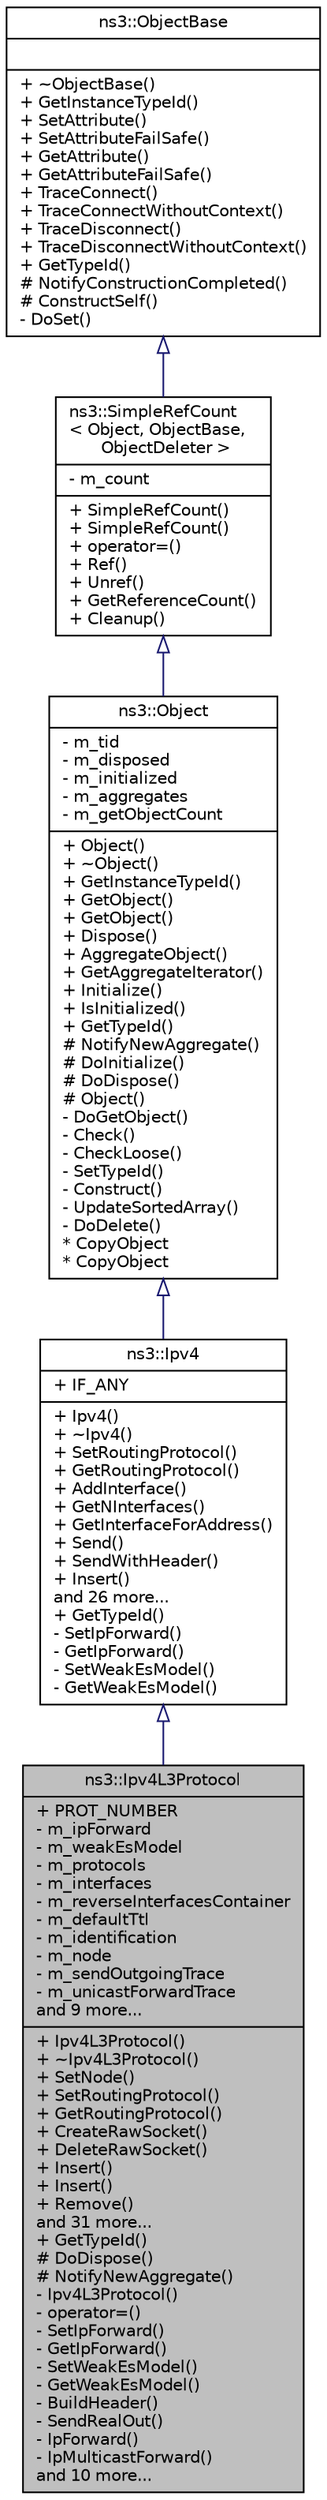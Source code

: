 digraph "ns3::Ipv4L3Protocol"
{
  edge [fontname="Helvetica",fontsize="10",labelfontname="Helvetica",labelfontsize="10"];
  node [fontname="Helvetica",fontsize="10",shape=record];
  Node1 [label="{ns3::Ipv4L3Protocol\n|+ PROT_NUMBER\l- m_ipForward\l- m_weakEsModel\l- m_protocols\l- m_interfaces\l- m_reverseInterfacesContainer\l- m_defaultTtl\l- m_identification\l- m_node\l- m_sendOutgoingTrace\l- m_unicastForwardTrace\land 9 more...\l|+ Ipv4L3Protocol()\l+ ~Ipv4L3Protocol()\l+ SetNode()\l+ SetRoutingProtocol()\l+ GetRoutingProtocol()\l+ CreateRawSocket()\l+ DeleteRawSocket()\l+ Insert()\l+ Insert()\l+ Remove()\land 31 more...\l+ GetTypeId()\l# DoDispose()\l# NotifyNewAggregate()\l- Ipv4L3Protocol()\l- operator=()\l- SetIpForward()\l- GetIpForward()\l- SetWeakEsModel()\l- GetWeakEsModel()\l- BuildHeader()\l- SendRealOut()\l- IpForward()\l- IpMulticastForward()\land 10 more...\l}",height=0.2,width=0.4,color="black", fillcolor="grey75", style="filled", fontcolor="black"];
  Node2 -> Node1 [dir="back",color="midnightblue",fontsize="10",style="solid",arrowtail="onormal"];
  Node2 [label="{ns3::Ipv4\n|+ IF_ANY\l|+ Ipv4()\l+ ~Ipv4()\l+ SetRoutingProtocol()\l+ GetRoutingProtocol()\l+ AddInterface()\l+ GetNInterfaces()\l+ GetInterfaceForAddress()\l+ Send()\l+ SendWithHeader()\l+ Insert()\land 26 more...\l+ GetTypeId()\l- SetIpForward()\l- GetIpForward()\l- SetWeakEsModel()\l- GetWeakEsModel()\l}",height=0.2,width=0.4,color="black", fillcolor="white", style="filled",URL="$d1/d64/classns3_1_1Ipv4.html",tooltip="Access to the IPv4 forwarding table, interfaces, and configuration. "];
  Node3 -> Node2 [dir="back",color="midnightblue",fontsize="10",style="solid",arrowtail="onormal"];
  Node3 [label="{ns3::Object\n|- m_tid\l- m_disposed\l- m_initialized\l- m_aggregates\l- m_getObjectCount\l|+ Object()\l+ ~Object()\l+ GetInstanceTypeId()\l+ GetObject()\l+ GetObject()\l+ Dispose()\l+ AggregateObject()\l+ GetAggregateIterator()\l+ Initialize()\l+ IsInitialized()\l+ GetTypeId()\l# NotifyNewAggregate()\l# DoInitialize()\l# DoDispose()\l# Object()\l- DoGetObject()\l- Check()\l- CheckLoose()\l- SetTypeId()\l- Construct()\l- UpdateSortedArray()\l- DoDelete()\l* CopyObject\l* CopyObject\l}",height=0.2,width=0.4,color="black", fillcolor="white", style="filled",URL="$d9/d77/classns3_1_1Object.html",tooltip="A base class which provides memory management and object aggregation. "];
  Node4 -> Node3 [dir="back",color="midnightblue",fontsize="10",style="solid",arrowtail="onormal"];
  Node4 [label="{ns3::SimpleRefCount\l\< Object, ObjectBase,\l ObjectDeleter \>\n|- m_count\l|+ SimpleRefCount()\l+ SimpleRefCount()\l+ operator=()\l+ Ref()\l+ Unref()\l+ GetReferenceCount()\l+ Cleanup()\l}",height=0.2,width=0.4,color="black", fillcolor="white", style="filled",URL="$da/da1/classns3_1_1SimpleRefCount.html"];
  Node5 -> Node4 [dir="back",color="midnightblue",fontsize="10",style="solid",arrowtail="onormal"];
  Node5 [label="{ns3::ObjectBase\n||+ ~ObjectBase()\l+ GetInstanceTypeId()\l+ SetAttribute()\l+ SetAttributeFailSafe()\l+ GetAttribute()\l+ GetAttributeFailSafe()\l+ TraceConnect()\l+ TraceConnectWithoutContext()\l+ TraceDisconnect()\l+ TraceDisconnectWithoutContext()\l+ GetTypeId()\l# NotifyConstructionCompleted()\l# ConstructSelf()\l- DoSet()\l}",height=0.2,width=0.4,color="black", fillcolor="white", style="filled",URL="$d2/dac/classns3_1_1ObjectBase.html",tooltip="Anchor the ns-3 type and attribute system. "];
}
